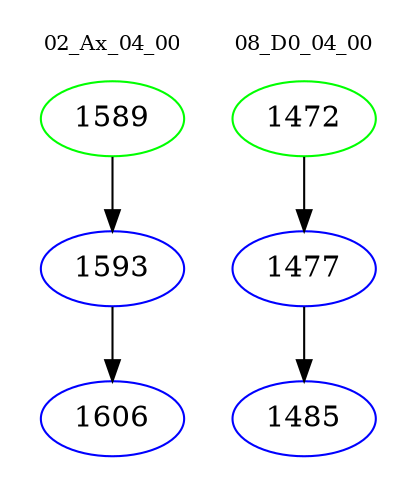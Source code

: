 digraph{
subgraph cluster_0 {
color = white
label = "02_Ax_04_00";
fontsize=10;
T0_1589 [label="1589", color="green"]
T0_1589 -> T0_1593 [color="black"]
T0_1593 [label="1593", color="blue"]
T0_1593 -> T0_1606 [color="black"]
T0_1606 [label="1606", color="blue"]
}
subgraph cluster_1 {
color = white
label = "08_D0_04_00";
fontsize=10;
T1_1472 [label="1472", color="green"]
T1_1472 -> T1_1477 [color="black"]
T1_1477 [label="1477", color="blue"]
T1_1477 -> T1_1485 [color="black"]
T1_1485 [label="1485", color="blue"]
}
}
